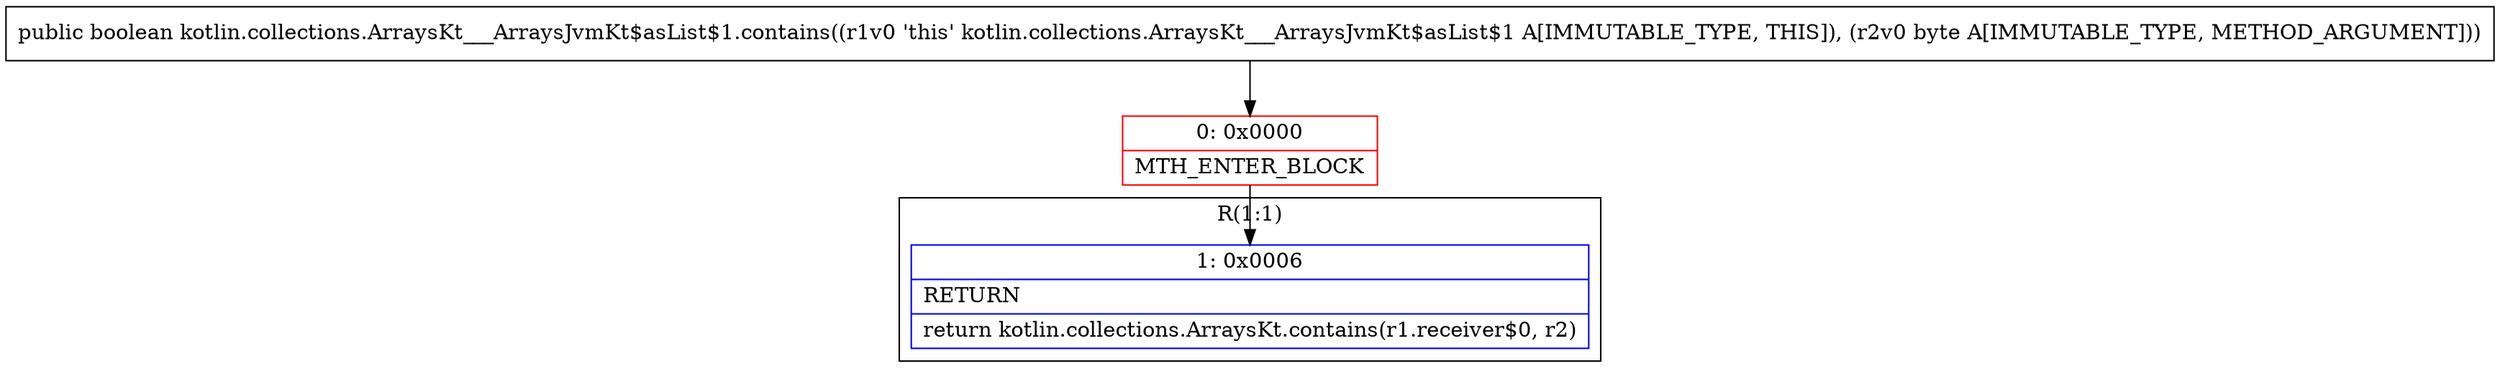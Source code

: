digraph "CFG forkotlin.collections.ArraysKt___ArraysJvmKt$asList$1.contains(B)Z" {
subgraph cluster_Region_2131518422 {
label = "R(1:1)";
node [shape=record,color=blue];
Node_1 [shape=record,label="{1\:\ 0x0006|RETURN\l|return kotlin.collections.ArraysKt.contains(r1.receiver$0, r2)\l}"];
}
Node_0 [shape=record,color=red,label="{0\:\ 0x0000|MTH_ENTER_BLOCK\l}"];
MethodNode[shape=record,label="{public boolean kotlin.collections.ArraysKt___ArraysJvmKt$asList$1.contains((r1v0 'this' kotlin.collections.ArraysKt___ArraysJvmKt$asList$1 A[IMMUTABLE_TYPE, THIS]), (r2v0 byte A[IMMUTABLE_TYPE, METHOD_ARGUMENT])) }"];
MethodNode -> Node_0;
Node_0 -> Node_1;
}

